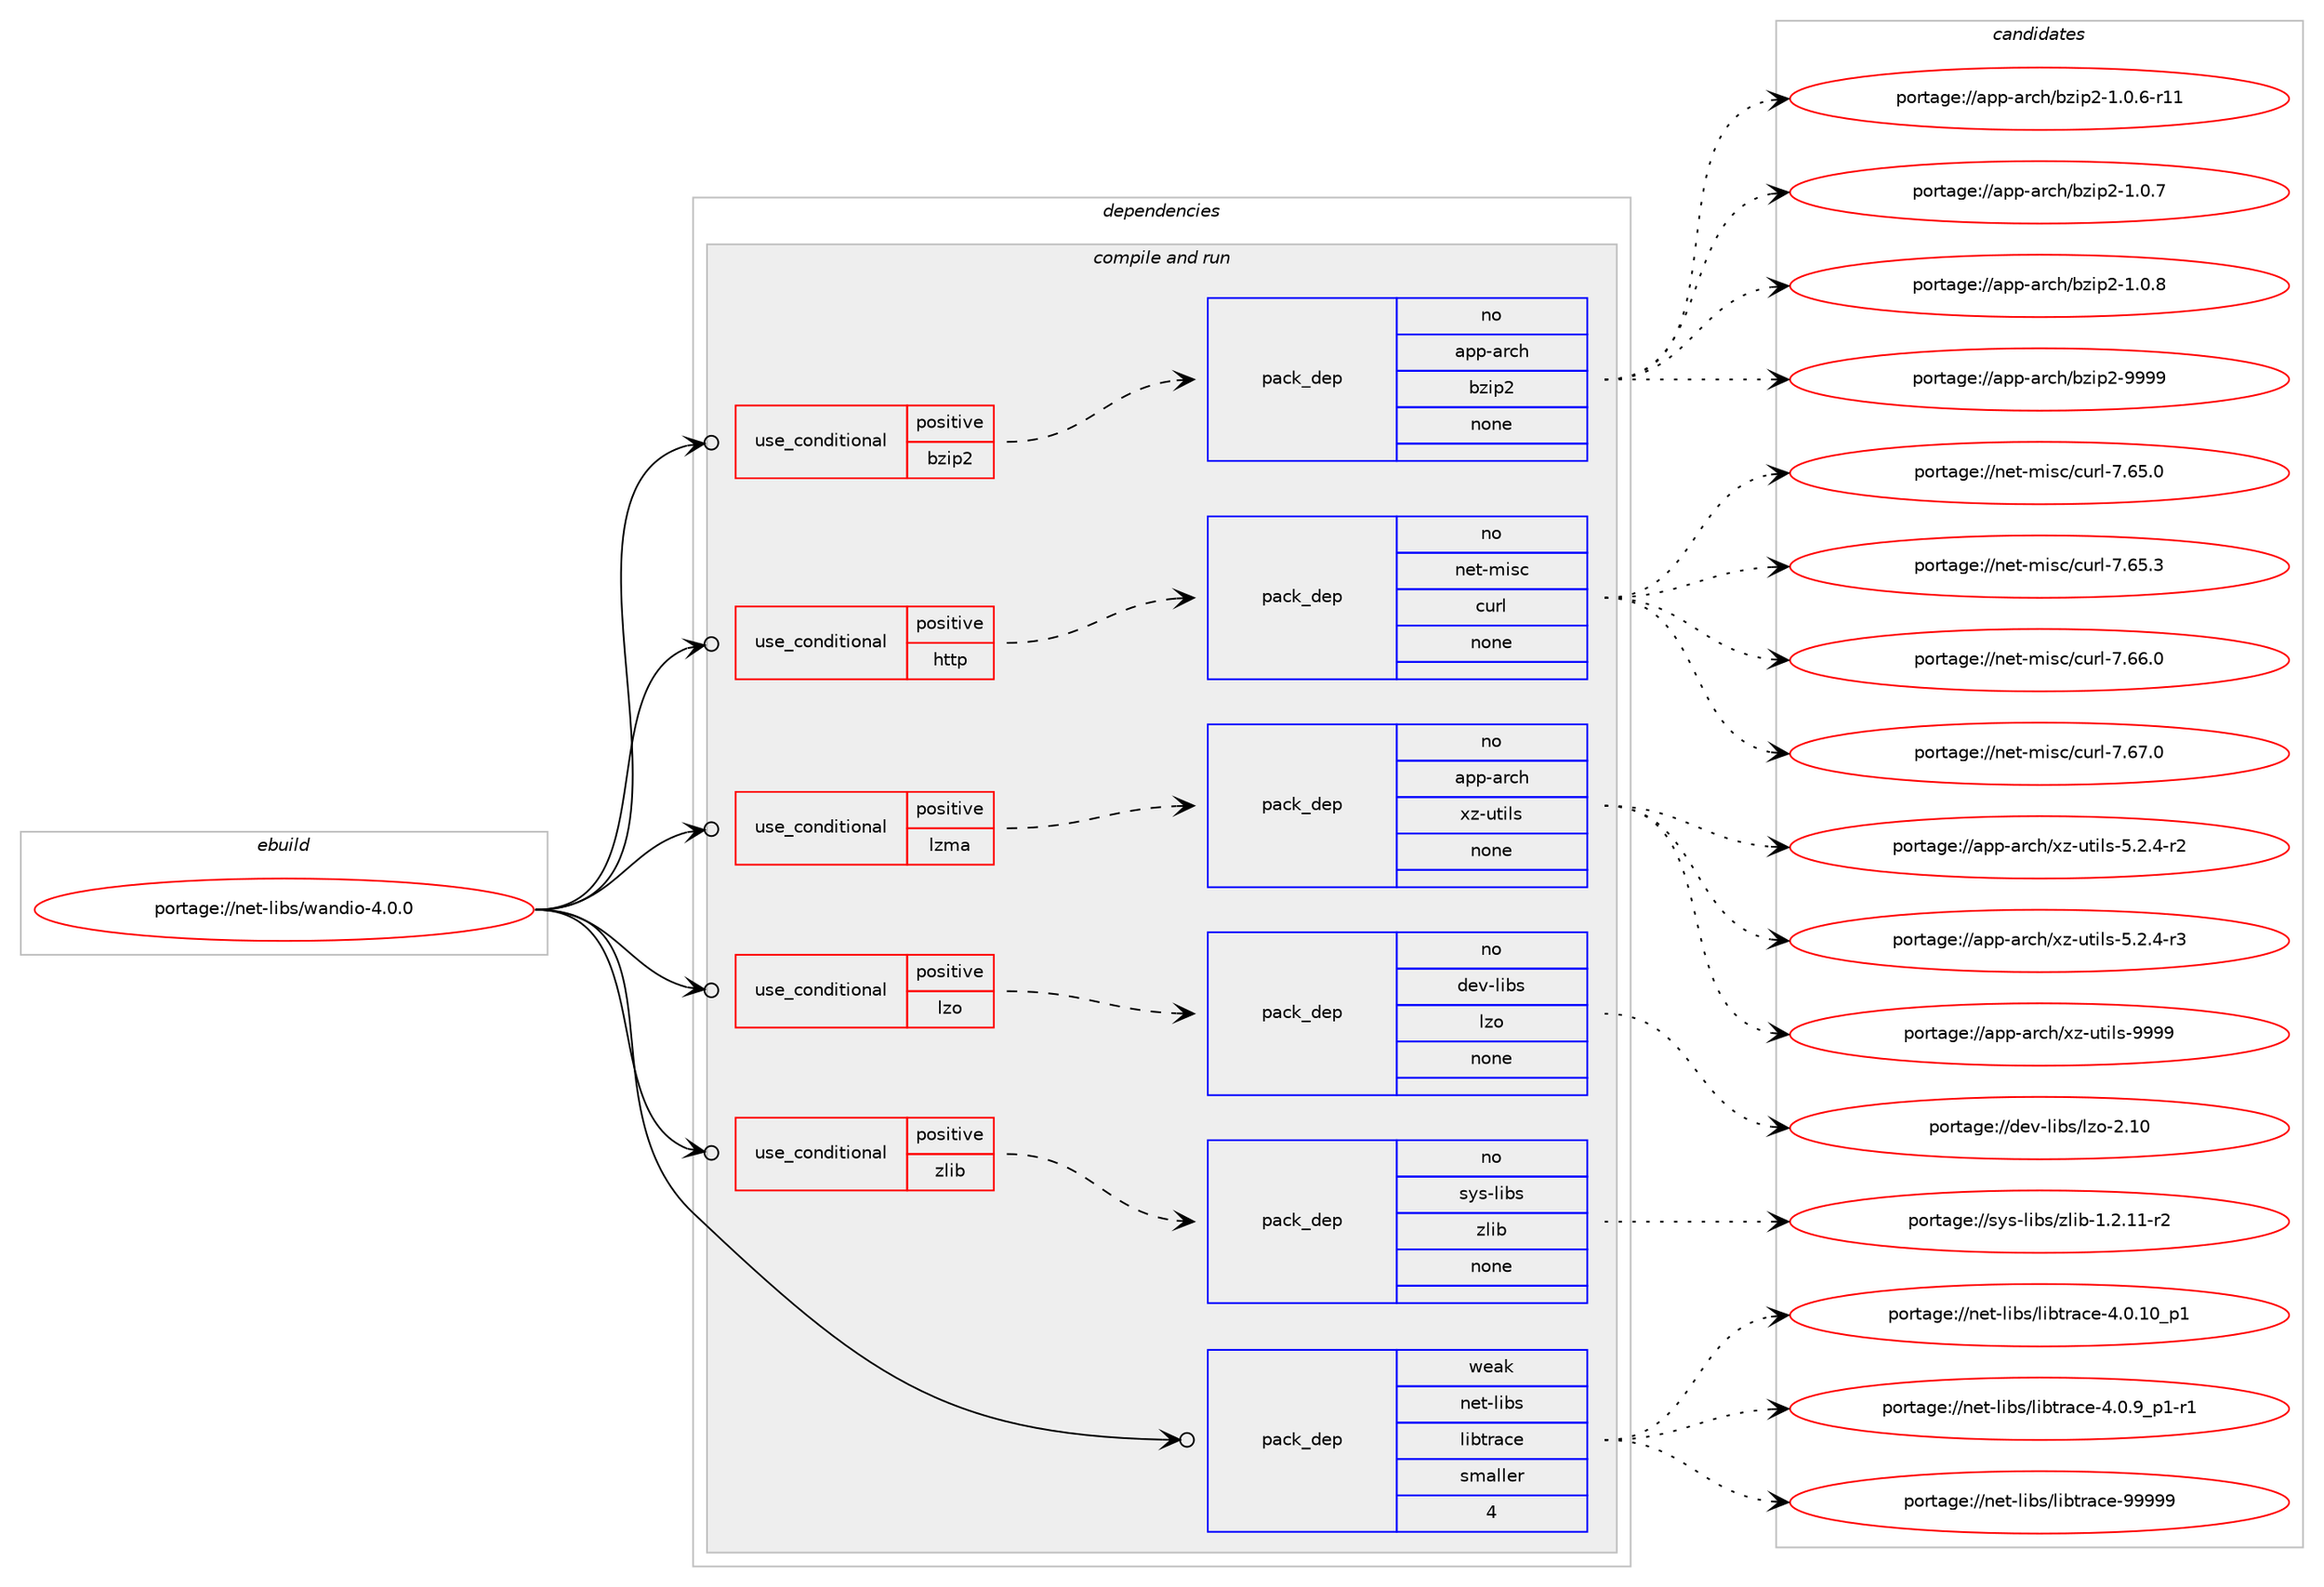 digraph prolog {

# *************
# Graph options
# *************

newrank=true;
concentrate=true;
compound=true;
graph [rankdir=LR,fontname=Helvetica,fontsize=10,ranksep=1.5];#, ranksep=2.5, nodesep=0.2];
edge  [arrowhead=vee];
node  [fontname=Helvetica,fontsize=10];

# **********
# The ebuild
# **********

subgraph cluster_leftcol {
color=gray;
rank=same;
label=<<i>ebuild</i>>;
id [label="portage://net-libs/wandio-4.0.0", color=red, width=4, href="../net-libs/wandio-4.0.0.svg"];
}

# ****************
# The dependencies
# ****************

subgraph cluster_midcol {
color=gray;
label=<<i>dependencies</i>>;
subgraph cluster_compile {
fillcolor="#eeeeee";
style=filled;
label=<<i>compile</i>>;
}
subgraph cluster_compileandrun {
fillcolor="#eeeeee";
style=filled;
label=<<i>compile and run</i>>;
subgraph cond90518 {
dependency361732 [label=<<TABLE BORDER="0" CELLBORDER="1" CELLSPACING="0" CELLPADDING="4"><TR><TD ROWSPAN="3" CELLPADDING="10">use_conditional</TD></TR><TR><TD>positive</TD></TR><TR><TD>bzip2</TD></TR></TABLE>>, shape=none, color=red];
subgraph pack265194 {
dependency361733 [label=<<TABLE BORDER="0" CELLBORDER="1" CELLSPACING="0" CELLPADDING="4" WIDTH="220"><TR><TD ROWSPAN="6" CELLPADDING="30">pack_dep</TD></TR><TR><TD WIDTH="110">no</TD></TR><TR><TD>app-arch</TD></TR><TR><TD>bzip2</TD></TR><TR><TD>none</TD></TR><TR><TD></TD></TR></TABLE>>, shape=none, color=blue];
}
dependency361732:e -> dependency361733:w [weight=20,style="dashed",arrowhead="vee"];
}
id:e -> dependency361732:w [weight=20,style="solid",arrowhead="odotvee"];
subgraph cond90519 {
dependency361734 [label=<<TABLE BORDER="0" CELLBORDER="1" CELLSPACING="0" CELLPADDING="4"><TR><TD ROWSPAN="3" CELLPADDING="10">use_conditional</TD></TR><TR><TD>positive</TD></TR><TR><TD>http</TD></TR></TABLE>>, shape=none, color=red];
subgraph pack265195 {
dependency361735 [label=<<TABLE BORDER="0" CELLBORDER="1" CELLSPACING="0" CELLPADDING="4" WIDTH="220"><TR><TD ROWSPAN="6" CELLPADDING="30">pack_dep</TD></TR><TR><TD WIDTH="110">no</TD></TR><TR><TD>net-misc</TD></TR><TR><TD>curl</TD></TR><TR><TD>none</TD></TR><TR><TD></TD></TR></TABLE>>, shape=none, color=blue];
}
dependency361734:e -> dependency361735:w [weight=20,style="dashed",arrowhead="vee"];
}
id:e -> dependency361734:w [weight=20,style="solid",arrowhead="odotvee"];
subgraph cond90520 {
dependency361736 [label=<<TABLE BORDER="0" CELLBORDER="1" CELLSPACING="0" CELLPADDING="4"><TR><TD ROWSPAN="3" CELLPADDING="10">use_conditional</TD></TR><TR><TD>positive</TD></TR><TR><TD>lzma</TD></TR></TABLE>>, shape=none, color=red];
subgraph pack265196 {
dependency361737 [label=<<TABLE BORDER="0" CELLBORDER="1" CELLSPACING="0" CELLPADDING="4" WIDTH="220"><TR><TD ROWSPAN="6" CELLPADDING="30">pack_dep</TD></TR><TR><TD WIDTH="110">no</TD></TR><TR><TD>app-arch</TD></TR><TR><TD>xz-utils</TD></TR><TR><TD>none</TD></TR><TR><TD></TD></TR></TABLE>>, shape=none, color=blue];
}
dependency361736:e -> dependency361737:w [weight=20,style="dashed",arrowhead="vee"];
}
id:e -> dependency361736:w [weight=20,style="solid",arrowhead="odotvee"];
subgraph cond90521 {
dependency361738 [label=<<TABLE BORDER="0" CELLBORDER="1" CELLSPACING="0" CELLPADDING="4"><TR><TD ROWSPAN="3" CELLPADDING="10">use_conditional</TD></TR><TR><TD>positive</TD></TR><TR><TD>lzo</TD></TR></TABLE>>, shape=none, color=red];
subgraph pack265197 {
dependency361739 [label=<<TABLE BORDER="0" CELLBORDER="1" CELLSPACING="0" CELLPADDING="4" WIDTH="220"><TR><TD ROWSPAN="6" CELLPADDING="30">pack_dep</TD></TR><TR><TD WIDTH="110">no</TD></TR><TR><TD>dev-libs</TD></TR><TR><TD>lzo</TD></TR><TR><TD>none</TD></TR><TR><TD></TD></TR></TABLE>>, shape=none, color=blue];
}
dependency361738:e -> dependency361739:w [weight=20,style="dashed",arrowhead="vee"];
}
id:e -> dependency361738:w [weight=20,style="solid",arrowhead="odotvee"];
subgraph cond90522 {
dependency361740 [label=<<TABLE BORDER="0" CELLBORDER="1" CELLSPACING="0" CELLPADDING="4"><TR><TD ROWSPAN="3" CELLPADDING="10">use_conditional</TD></TR><TR><TD>positive</TD></TR><TR><TD>zlib</TD></TR></TABLE>>, shape=none, color=red];
subgraph pack265198 {
dependency361741 [label=<<TABLE BORDER="0" CELLBORDER="1" CELLSPACING="0" CELLPADDING="4" WIDTH="220"><TR><TD ROWSPAN="6" CELLPADDING="30">pack_dep</TD></TR><TR><TD WIDTH="110">no</TD></TR><TR><TD>sys-libs</TD></TR><TR><TD>zlib</TD></TR><TR><TD>none</TD></TR><TR><TD></TD></TR></TABLE>>, shape=none, color=blue];
}
dependency361740:e -> dependency361741:w [weight=20,style="dashed",arrowhead="vee"];
}
id:e -> dependency361740:w [weight=20,style="solid",arrowhead="odotvee"];
subgraph pack265199 {
dependency361742 [label=<<TABLE BORDER="0" CELLBORDER="1" CELLSPACING="0" CELLPADDING="4" WIDTH="220"><TR><TD ROWSPAN="6" CELLPADDING="30">pack_dep</TD></TR><TR><TD WIDTH="110">weak</TD></TR><TR><TD>net-libs</TD></TR><TR><TD>libtrace</TD></TR><TR><TD>smaller</TD></TR><TR><TD>4</TD></TR></TABLE>>, shape=none, color=blue];
}
id:e -> dependency361742:w [weight=20,style="solid",arrowhead="odotvee"];
}
subgraph cluster_run {
fillcolor="#eeeeee";
style=filled;
label=<<i>run</i>>;
}
}

# **************
# The candidates
# **************

subgraph cluster_choices {
rank=same;
color=gray;
label=<<i>candidates</i>>;

subgraph choice265194 {
color=black;
nodesep=1;
choiceportage97112112459711499104479812210511250454946484654451144949 [label="portage://app-arch/bzip2-1.0.6-r11", color=red, width=4,href="../app-arch/bzip2-1.0.6-r11.svg"];
choiceportage97112112459711499104479812210511250454946484655 [label="portage://app-arch/bzip2-1.0.7", color=red, width=4,href="../app-arch/bzip2-1.0.7.svg"];
choiceportage97112112459711499104479812210511250454946484656 [label="portage://app-arch/bzip2-1.0.8", color=red, width=4,href="../app-arch/bzip2-1.0.8.svg"];
choiceportage971121124597114991044798122105112504557575757 [label="portage://app-arch/bzip2-9999", color=red, width=4,href="../app-arch/bzip2-9999.svg"];
dependency361733:e -> choiceportage97112112459711499104479812210511250454946484654451144949:w [style=dotted,weight="100"];
dependency361733:e -> choiceportage97112112459711499104479812210511250454946484655:w [style=dotted,weight="100"];
dependency361733:e -> choiceportage97112112459711499104479812210511250454946484656:w [style=dotted,weight="100"];
dependency361733:e -> choiceportage971121124597114991044798122105112504557575757:w [style=dotted,weight="100"];
}
subgraph choice265195 {
color=black;
nodesep=1;
choiceportage1101011164510910511599479911711410845554654534648 [label="portage://net-misc/curl-7.65.0", color=red, width=4,href="../net-misc/curl-7.65.0.svg"];
choiceportage1101011164510910511599479911711410845554654534651 [label="portage://net-misc/curl-7.65.3", color=red, width=4,href="../net-misc/curl-7.65.3.svg"];
choiceportage1101011164510910511599479911711410845554654544648 [label="portage://net-misc/curl-7.66.0", color=red, width=4,href="../net-misc/curl-7.66.0.svg"];
choiceportage1101011164510910511599479911711410845554654554648 [label="portage://net-misc/curl-7.67.0", color=red, width=4,href="../net-misc/curl-7.67.0.svg"];
dependency361735:e -> choiceportage1101011164510910511599479911711410845554654534648:w [style=dotted,weight="100"];
dependency361735:e -> choiceportage1101011164510910511599479911711410845554654534651:w [style=dotted,weight="100"];
dependency361735:e -> choiceportage1101011164510910511599479911711410845554654544648:w [style=dotted,weight="100"];
dependency361735:e -> choiceportage1101011164510910511599479911711410845554654554648:w [style=dotted,weight="100"];
}
subgraph choice265196 {
color=black;
nodesep=1;
choiceportage9711211245971149910447120122451171161051081154553465046524511450 [label="portage://app-arch/xz-utils-5.2.4-r2", color=red, width=4,href="../app-arch/xz-utils-5.2.4-r2.svg"];
choiceportage9711211245971149910447120122451171161051081154553465046524511451 [label="portage://app-arch/xz-utils-5.2.4-r3", color=red, width=4,href="../app-arch/xz-utils-5.2.4-r3.svg"];
choiceportage9711211245971149910447120122451171161051081154557575757 [label="portage://app-arch/xz-utils-9999", color=red, width=4,href="../app-arch/xz-utils-9999.svg"];
dependency361737:e -> choiceportage9711211245971149910447120122451171161051081154553465046524511450:w [style=dotted,weight="100"];
dependency361737:e -> choiceportage9711211245971149910447120122451171161051081154553465046524511451:w [style=dotted,weight="100"];
dependency361737:e -> choiceportage9711211245971149910447120122451171161051081154557575757:w [style=dotted,weight="100"];
}
subgraph choice265197 {
color=black;
nodesep=1;
choiceportage1001011184510810598115471081221114550464948 [label="portage://dev-libs/lzo-2.10", color=red, width=4,href="../dev-libs/lzo-2.10.svg"];
dependency361739:e -> choiceportage1001011184510810598115471081221114550464948:w [style=dotted,weight="100"];
}
subgraph choice265198 {
color=black;
nodesep=1;
choiceportage11512111545108105981154712210810598454946504649494511450 [label="portage://sys-libs/zlib-1.2.11-r2", color=red, width=4,href="../sys-libs/zlib-1.2.11-r2.svg"];
dependency361741:e -> choiceportage11512111545108105981154712210810598454946504649494511450:w [style=dotted,weight="100"];
}
subgraph choice265199 {
color=black;
nodesep=1;
choiceportage110101116451081059811547108105981161149799101455246484649489511249 [label="portage://net-libs/libtrace-4.0.10_p1", color=red, width=4,href="../net-libs/libtrace-4.0.10_p1.svg"];
choiceportage11010111645108105981154710810598116114979910145524648465795112494511449 [label="portage://net-libs/libtrace-4.0.9_p1-r1", color=red, width=4,href="../net-libs/libtrace-4.0.9_p1-r1.svg"];
choiceportage110101116451081059811547108105981161149799101455757575757 [label="portage://net-libs/libtrace-99999", color=red, width=4,href="../net-libs/libtrace-99999.svg"];
dependency361742:e -> choiceportage110101116451081059811547108105981161149799101455246484649489511249:w [style=dotted,weight="100"];
dependency361742:e -> choiceportage11010111645108105981154710810598116114979910145524648465795112494511449:w [style=dotted,weight="100"];
dependency361742:e -> choiceportage110101116451081059811547108105981161149799101455757575757:w [style=dotted,weight="100"];
}
}

}
